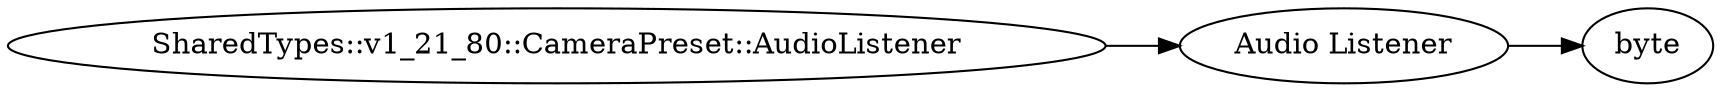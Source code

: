 digraph "SharedTypes::v1_21_80::CameraPreset::AudioListener" {
rankdir = LR
62
62 -> 63
63 -> 64

62 [label="SharedTypes::v1_21_80::CameraPreset::AudioListener",comment="name: \"SharedTypes::v1_21_80::CameraPreset::AudioListener\", typeName: \"\", id: 62, branchId: 0, recurseId: -1, attributes: 0, notes: \"\""];
63 [label="Audio Listener",comment="name: \"Audio Listener\", typeName: \"\", id: 63, branchId: 0, recurseId: -1, attributes: 0, notes: \"\""];
64 [label="byte",comment="name: \"byte\", typeName: \"\", id: 64, branchId: 0, recurseId: -1, attributes: 512, notes: \"\""];
{ rank = max;64}

}
